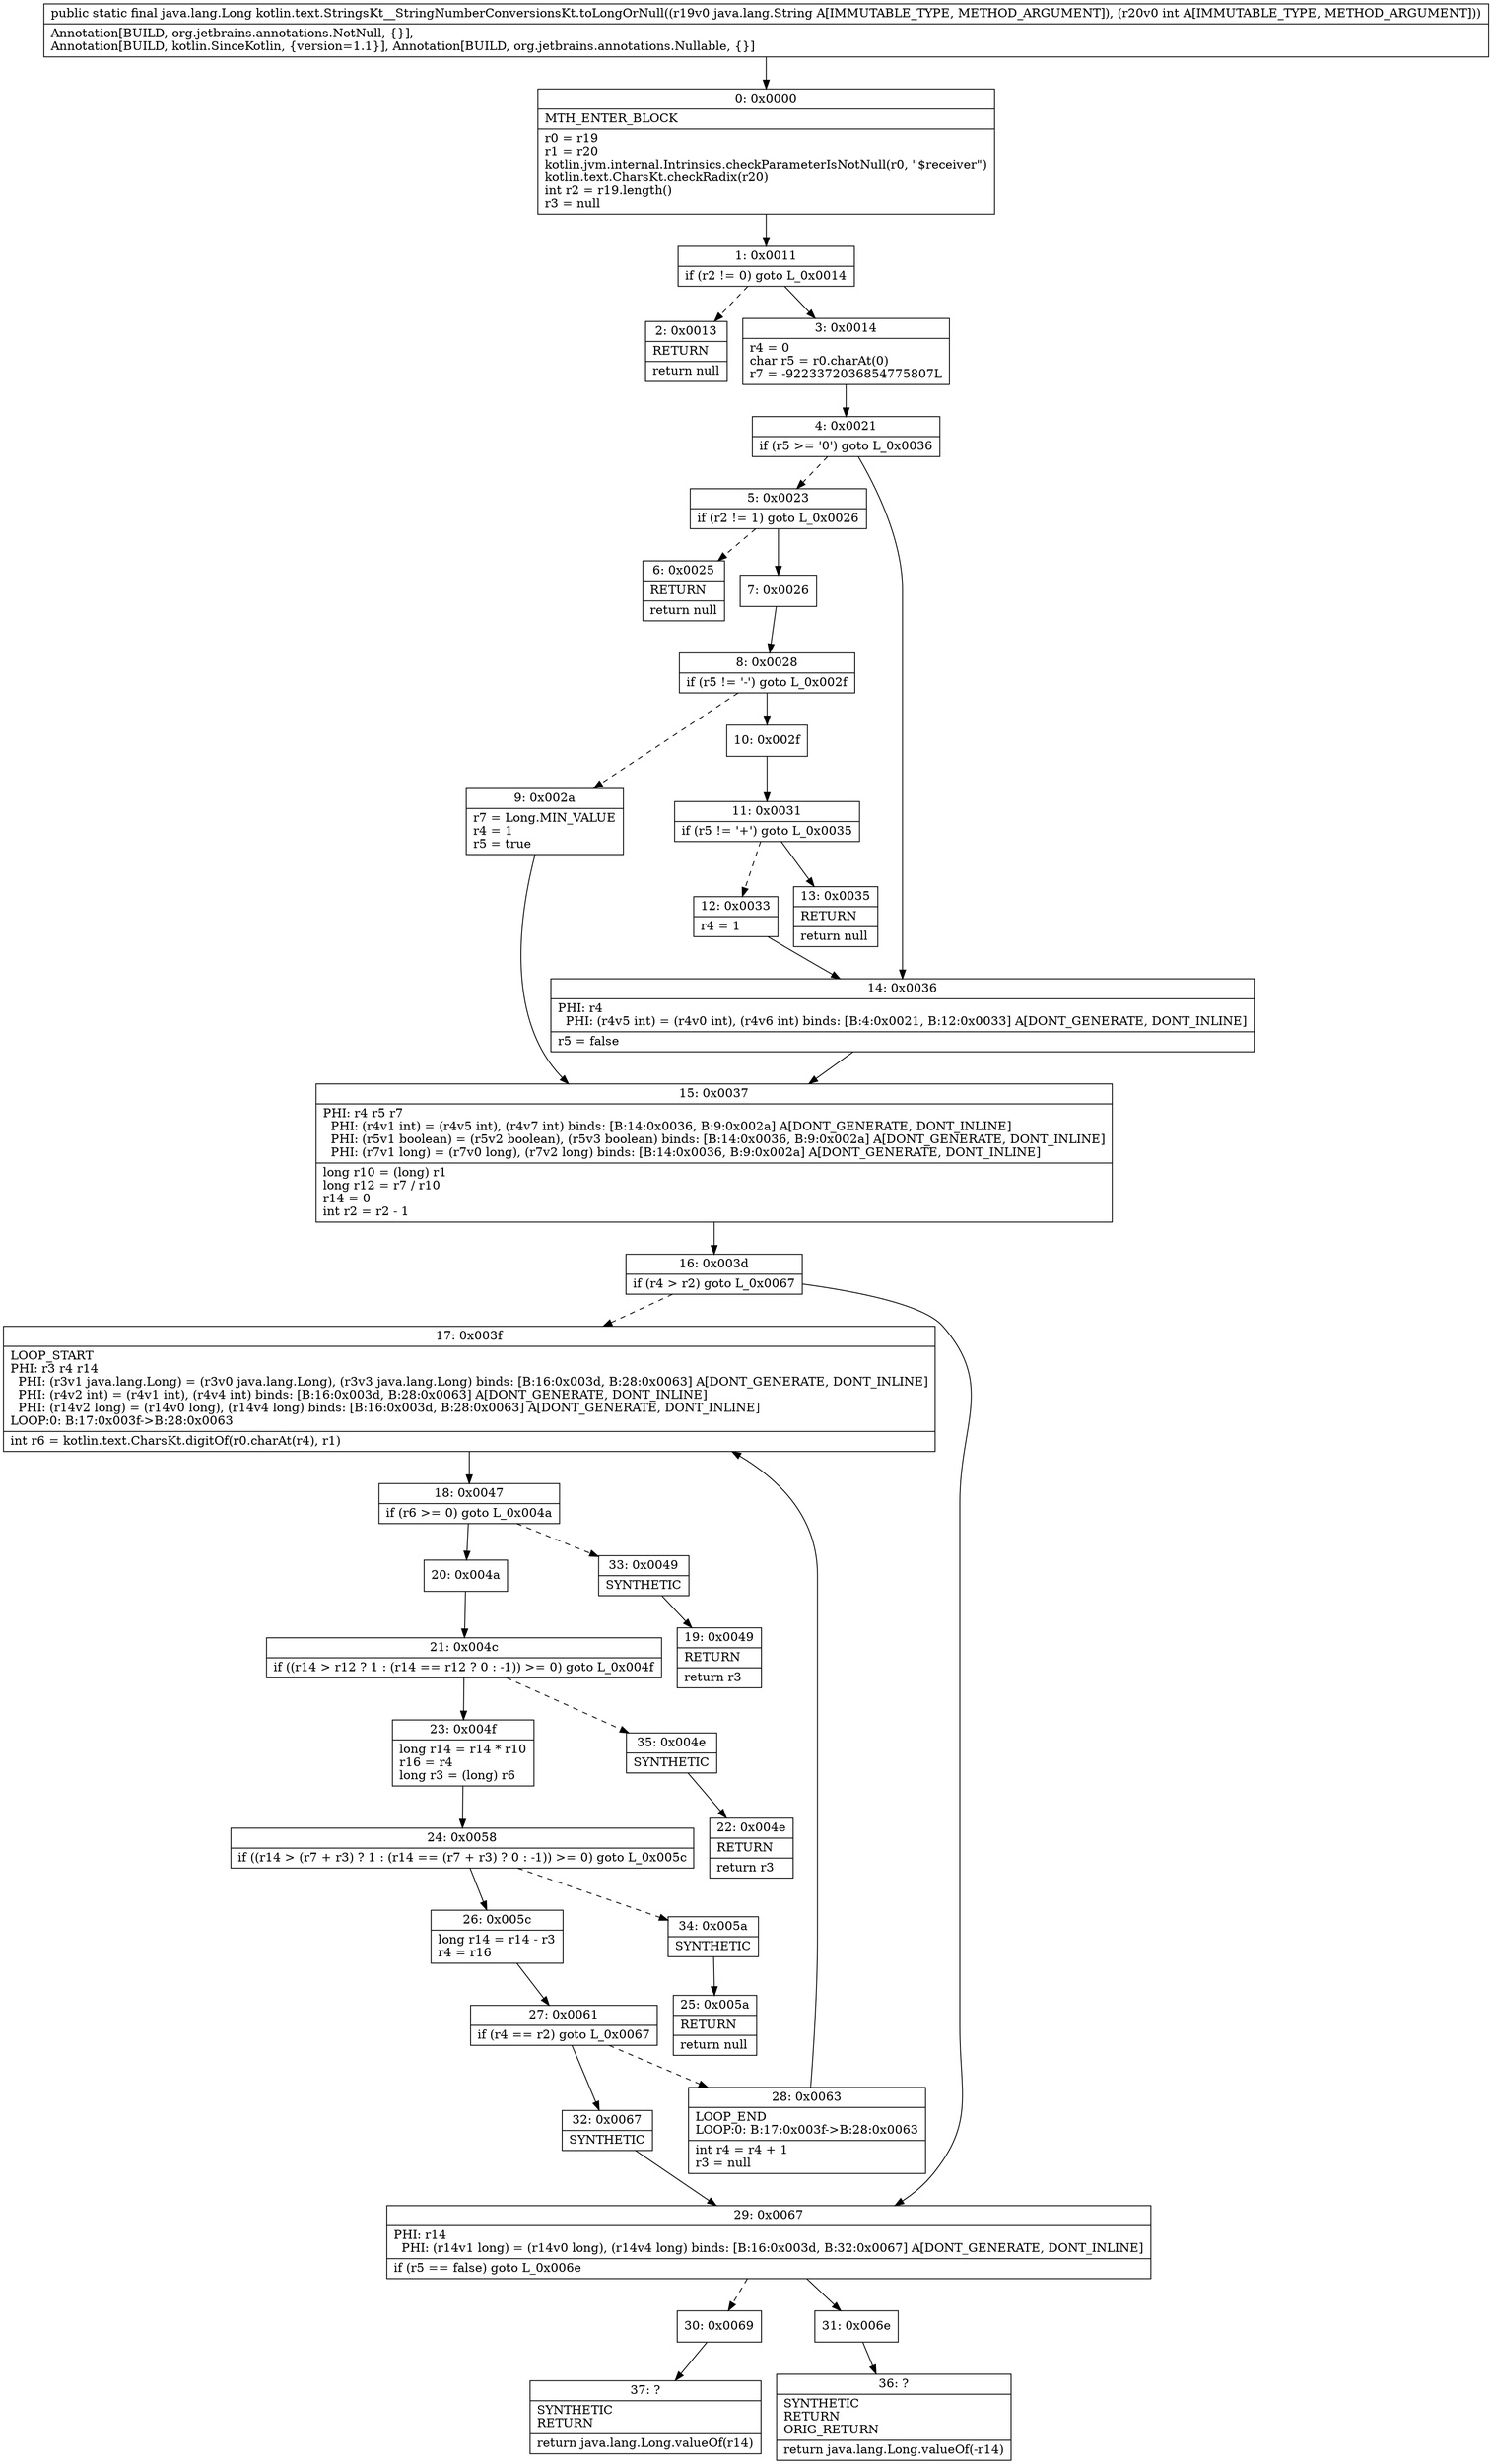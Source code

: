 digraph "CFG forkotlin.text.StringsKt__StringNumberConversionsKt.toLongOrNull(Ljava\/lang\/String;I)Ljava\/lang\/Long;" {
Node_0 [shape=record,label="{0\:\ 0x0000|MTH_ENTER_BLOCK\l|r0 = r19\lr1 = r20\lkotlin.jvm.internal.Intrinsics.checkParameterIsNotNull(r0, \"$receiver\")\lkotlin.text.CharsKt.checkRadix(r20)\lint r2 = r19.length()\lr3 = null\l}"];
Node_1 [shape=record,label="{1\:\ 0x0011|if (r2 != 0) goto L_0x0014\l}"];
Node_2 [shape=record,label="{2\:\ 0x0013|RETURN\l|return null\l}"];
Node_3 [shape=record,label="{3\:\ 0x0014|r4 = 0\lchar r5 = r0.charAt(0)\lr7 = \-9223372036854775807L\l}"];
Node_4 [shape=record,label="{4\:\ 0x0021|if (r5 \>= '0') goto L_0x0036\l}"];
Node_5 [shape=record,label="{5\:\ 0x0023|if (r2 != 1) goto L_0x0026\l}"];
Node_6 [shape=record,label="{6\:\ 0x0025|RETURN\l|return null\l}"];
Node_7 [shape=record,label="{7\:\ 0x0026}"];
Node_8 [shape=record,label="{8\:\ 0x0028|if (r5 != '\-') goto L_0x002f\l}"];
Node_9 [shape=record,label="{9\:\ 0x002a|r7 = Long.MIN_VALUE\lr4 = 1\lr5 = true\l}"];
Node_10 [shape=record,label="{10\:\ 0x002f}"];
Node_11 [shape=record,label="{11\:\ 0x0031|if (r5 != '+') goto L_0x0035\l}"];
Node_12 [shape=record,label="{12\:\ 0x0033|r4 = 1\l}"];
Node_13 [shape=record,label="{13\:\ 0x0035|RETURN\l|return null\l}"];
Node_14 [shape=record,label="{14\:\ 0x0036|PHI: r4 \l  PHI: (r4v5 int) = (r4v0 int), (r4v6 int) binds: [B:4:0x0021, B:12:0x0033] A[DONT_GENERATE, DONT_INLINE]\l|r5 = false\l}"];
Node_15 [shape=record,label="{15\:\ 0x0037|PHI: r4 r5 r7 \l  PHI: (r4v1 int) = (r4v5 int), (r4v7 int) binds: [B:14:0x0036, B:9:0x002a] A[DONT_GENERATE, DONT_INLINE]\l  PHI: (r5v1 boolean) = (r5v2 boolean), (r5v3 boolean) binds: [B:14:0x0036, B:9:0x002a] A[DONT_GENERATE, DONT_INLINE]\l  PHI: (r7v1 long) = (r7v0 long), (r7v2 long) binds: [B:14:0x0036, B:9:0x002a] A[DONT_GENERATE, DONT_INLINE]\l|long r10 = (long) r1\llong r12 = r7 \/ r10\lr14 = 0\lint r2 = r2 \- 1\l}"];
Node_16 [shape=record,label="{16\:\ 0x003d|if (r4 \> r2) goto L_0x0067\l}"];
Node_17 [shape=record,label="{17\:\ 0x003f|LOOP_START\lPHI: r3 r4 r14 \l  PHI: (r3v1 java.lang.Long) = (r3v0 java.lang.Long), (r3v3 java.lang.Long) binds: [B:16:0x003d, B:28:0x0063] A[DONT_GENERATE, DONT_INLINE]\l  PHI: (r4v2 int) = (r4v1 int), (r4v4 int) binds: [B:16:0x003d, B:28:0x0063] A[DONT_GENERATE, DONT_INLINE]\l  PHI: (r14v2 long) = (r14v0 long), (r14v4 long) binds: [B:16:0x003d, B:28:0x0063] A[DONT_GENERATE, DONT_INLINE]\lLOOP:0: B:17:0x003f\-\>B:28:0x0063\l|int r6 = kotlin.text.CharsKt.digitOf(r0.charAt(r4), r1)\l}"];
Node_18 [shape=record,label="{18\:\ 0x0047|if (r6 \>= 0) goto L_0x004a\l}"];
Node_19 [shape=record,label="{19\:\ 0x0049|RETURN\l|return r3\l}"];
Node_20 [shape=record,label="{20\:\ 0x004a}"];
Node_21 [shape=record,label="{21\:\ 0x004c|if ((r14 \> r12 ? 1 : (r14 == r12 ? 0 : \-1)) \>= 0) goto L_0x004f\l}"];
Node_22 [shape=record,label="{22\:\ 0x004e|RETURN\l|return r3\l}"];
Node_23 [shape=record,label="{23\:\ 0x004f|long r14 = r14 * r10\lr16 = r4\llong r3 = (long) r6\l}"];
Node_24 [shape=record,label="{24\:\ 0x0058|if ((r14 \> (r7 + r3) ? 1 : (r14 == (r7 + r3) ? 0 : \-1)) \>= 0) goto L_0x005c\l}"];
Node_25 [shape=record,label="{25\:\ 0x005a|RETURN\l|return null\l}"];
Node_26 [shape=record,label="{26\:\ 0x005c|long r14 = r14 \- r3\lr4 = r16\l}"];
Node_27 [shape=record,label="{27\:\ 0x0061|if (r4 == r2) goto L_0x0067\l}"];
Node_28 [shape=record,label="{28\:\ 0x0063|LOOP_END\lLOOP:0: B:17:0x003f\-\>B:28:0x0063\l|int r4 = r4 + 1\lr3 = null\l}"];
Node_29 [shape=record,label="{29\:\ 0x0067|PHI: r14 \l  PHI: (r14v1 long) = (r14v0 long), (r14v4 long) binds: [B:16:0x003d, B:32:0x0067] A[DONT_GENERATE, DONT_INLINE]\l|if (r5 == false) goto L_0x006e\l}"];
Node_30 [shape=record,label="{30\:\ 0x0069}"];
Node_31 [shape=record,label="{31\:\ 0x006e}"];
Node_32 [shape=record,label="{32\:\ 0x0067|SYNTHETIC\l}"];
Node_33 [shape=record,label="{33\:\ 0x0049|SYNTHETIC\l}"];
Node_34 [shape=record,label="{34\:\ 0x005a|SYNTHETIC\l}"];
Node_35 [shape=record,label="{35\:\ 0x004e|SYNTHETIC\l}"];
Node_36 [shape=record,label="{36\:\ ?|SYNTHETIC\lRETURN\lORIG_RETURN\l|return java.lang.Long.valueOf(\-r14)\l}"];
Node_37 [shape=record,label="{37\:\ ?|SYNTHETIC\lRETURN\l|return java.lang.Long.valueOf(r14)\l}"];
MethodNode[shape=record,label="{public static final java.lang.Long kotlin.text.StringsKt__StringNumberConversionsKt.toLongOrNull((r19v0 java.lang.String A[IMMUTABLE_TYPE, METHOD_ARGUMENT]), (r20v0 int A[IMMUTABLE_TYPE, METHOD_ARGUMENT]))  | Annotation[BUILD, org.jetbrains.annotations.NotNull, \{\}], \lAnnotation[BUILD, kotlin.SinceKotlin, \{version=1.1\}], Annotation[BUILD, org.jetbrains.annotations.Nullable, \{\}]\l}"];
MethodNode -> Node_0;
Node_0 -> Node_1;
Node_1 -> Node_2[style=dashed];
Node_1 -> Node_3;
Node_3 -> Node_4;
Node_4 -> Node_5[style=dashed];
Node_4 -> Node_14;
Node_5 -> Node_6[style=dashed];
Node_5 -> Node_7;
Node_7 -> Node_8;
Node_8 -> Node_9[style=dashed];
Node_8 -> Node_10;
Node_9 -> Node_15;
Node_10 -> Node_11;
Node_11 -> Node_12[style=dashed];
Node_11 -> Node_13;
Node_12 -> Node_14;
Node_14 -> Node_15;
Node_15 -> Node_16;
Node_16 -> Node_17[style=dashed];
Node_16 -> Node_29;
Node_17 -> Node_18;
Node_18 -> Node_20;
Node_18 -> Node_33[style=dashed];
Node_20 -> Node_21;
Node_21 -> Node_23;
Node_21 -> Node_35[style=dashed];
Node_23 -> Node_24;
Node_24 -> Node_26;
Node_24 -> Node_34[style=dashed];
Node_26 -> Node_27;
Node_27 -> Node_28[style=dashed];
Node_27 -> Node_32;
Node_28 -> Node_17;
Node_29 -> Node_30[style=dashed];
Node_29 -> Node_31;
Node_30 -> Node_37;
Node_31 -> Node_36;
Node_32 -> Node_29;
Node_33 -> Node_19;
Node_34 -> Node_25;
Node_35 -> Node_22;
}

